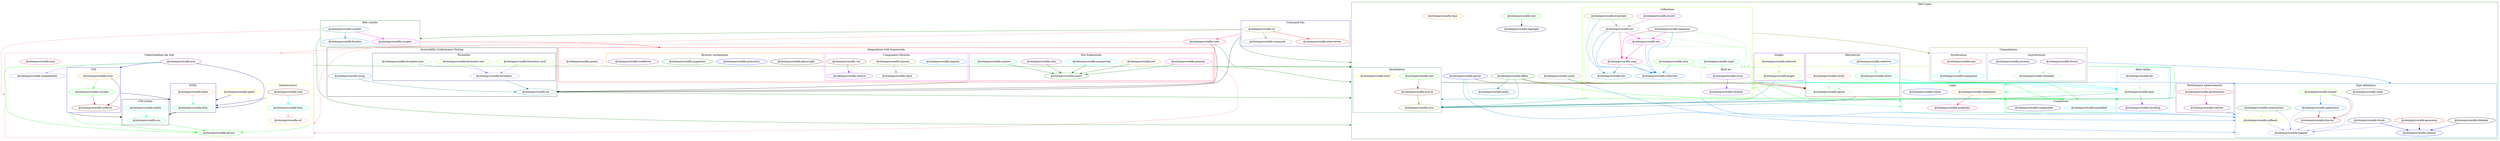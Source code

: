 // generated by package-dependency-graph
digraph {
  graph [compound=true];
  subgraph cluster_Accessibility_Conformance_Testing {
    _siteimprove_alfa_act _siteimprove_alfa_wcag;
    subgraph cluster_Formatter {
      _siteimprove_alfa_formatter _siteimprove_alfa_formatter_earl _siteimprove_alfa_formatter_json _siteimprove_alfa_formatter_sarif;

      label = "Formatter";
      color = "#00007f";
    }
  
    label = "Accessibility Conformance Testing";
    color = "#000000";
  }

  subgraph cluster_Command_line {
    _siteimprove_alfa_cli _siteimprove_alfa_command _siteimprove_alfa_interviewer;

    label = "Command line";
    color = "#0000ff";
  }

  subgraph cluster_Data_types {
    _siteimprove_alfa_affine _siteimprove_alfa_cache _siteimprove_alfa_highlight _siteimprove_alfa_math _siteimprove_alfa_parser _siteimprove_alfa_test _siteimprove_alfa_time;
    subgraph cluster_Serialization {
      _siteimprove_alfa_earl _siteimprove_alfa_json _siteimprove_alfa_json_ld _siteimprove_alfa_sarif;

      label = "Serialization";
      color = "#007f7f";
    }
  
    subgraph cluster_Type_definitions {
      _siteimprove_alfa_applicative _siteimprove_alfa_callback _siteimprove_alfa_clone _siteimprove_alfa_continuation _siteimprove_alfa_foldable _siteimprove_alfa_functor _siteimprove_alfa_generator _siteimprove_alfa_mapper _siteimprove_alfa_monad _siteimprove_alfa_reducer _siteimprove_alfa_thunk;

      label = "Type definitions";
      color = "#007fff";
    }
  
    subgraph cluster_Comparison {
      _siteimprove_alfa_comparable _siteimprove_alfa_equatable;

      label = "Comparison";
      color = "#00ff00";
    }
  
    subgraph cluster_Logic {
      _siteimprove_alfa_predicate _siteimprove_alfa_refinement _siteimprove_alfa_trilean;

      label = "Logic";
      color = "#00ff7f";
    }
  
    subgraph cluster_Hash_tables {
      _siteimprove_alfa_encoding _siteimprove_alfa_fnv _siteimprove_alfa_hash;

      label = "Hash tables";
      color = "#00ffff";
    }
  
    subgraph cluster_Alternatives {
      _siteimprove_alfa_either _siteimprove_alfa_option _siteimprove_alfa_result _siteimprove_alfa_selective;

      label = "Alternatives";
      color = "#7f0000";
    }
  
    subgraph cluster_Performance_measurements {
      _siteimprove_alfa_emitter _siteimprove_alfa_performance;

      label = "Performance measurements";
      color = "#7f007f";
    }
  
    subgraph cluster_Graphs {
      _siteimprove_alfa_graph _siteimprove_alfa_network;

      label = "Graphs";
      color = "#7f00ff";
    }
  
    subgraph cluster_Computations {
      
      subgraph cluster_Asynchronous {
        _siteimprove_alfa_future _siteimprove_alfa_promise _siteimprove_alfa_thenable;

        label = "Asynchronous";
        color = "#7f7f7f";
      }
    
      subgraph cluster_Synchronous {
        _siteimprove_alfa_lazy _siteimprove_alfa_trampoline;

        label = "Synchronous";
        color = "#7f7fff";
      }
    
      label = "Computations";
      color = "#7f7f00";
    }
  
    subgraph cluster_Collections {
      _siteimprove_alfa_bits _siteimprove_alfa_branched _siteimprove_alfa_collection _siteimprove_alfa_list _siteimprove_alfa_map _siteimprove_alfa_record _siteimprove_alfa_sequence _siteimprove_alfa_set _siteimprove_alfa_slice _siteimprove_alfa_tuple;
      subgraph cluster_Built_ins {
        _siteimprove_alfa_array _siteimprove_alfa_iterable;

        label = "Built ins";
        color = "#7fff7f";
      }
    
      label = "Collections";
      color = "#7fff00";
    }
  
    label = "Data types";
    color = "#007f00";
  }

  subgraph cluster_Integrations_with_frameworks {
    _siteimprove_alfa_jquery;
    subgraph cluster_Test_frameworks {
      _siteimprove_alfa_assert _siteimprove_alfa_chai _siteimprove_alfa_cypress _siteimprove_alfa_jasmine _siteimprove_alfa_jest _siteimprove_alfa_unexpected;

      label = "Test frameworks";
      color = "#ff007f";
    }
  
    subgraph cluster_Components_libraries {
      _siteimprove_alfa_angular _siteimprove_alfa_cheerio _siteimprove_alfa_enzyme _siteimprove_alfa_react _siteimprove_alfa_vue;

      label = "Components libraries";
      color = "#ff00ff";
    }
  
    subgraph cluster_Browser_automations {
      _siteimprove_alfa_playwright _siteimprove_alfa_protractor _siteimprove_alfa_puppeteer _siteimprove_alfa_webdriver;

      label = "Browser automations";
      color = "#ff7f00";
    }
  
    label = "Integrations with frameworks";
    color = "#ff0000";
  }

  subgraph cluster_Understanding_the_web {
    _siteimprove_alfa_aria _siteimprove_alfa_compatibility _siteimprove_alfa_device _siteimprove_alfa_iana _siteimprove_alfa_xpath;
    subgraph cluster_Infrastructure {
      _siteimprove_alfa_http _siteimprove_alfa_url _siteimprove_alfa_web;

      label = "Infrastructure";
      color = "#ffff00";
    }
  
    subgraph cluster_CSS_syntax {
      _siteimprove_alfa_css _siteimprove_alfa_media;

      label = "CSS syntax";
      color = "#000000";
    }
  
    subgraph cluster_HTML {
      _siteimprove_alfa_dom _siteimprove_alfa_table;

      label = "HTML";
      color = "#00007f";
    }
  
    subgraph cluster_CSS {
      _siteimprove_alfa_cascade _siteimprove_alfa_selector _siteimprove_alfa_style;

      label = "CSS";
      color = "#0000ff";
    }
  
    label = "Understanding the web";
    color = "#ff7f7f";
  }

  subgraph cluster_Web_crawler {
    _siteimprove_alfa_crawler _siteimprove_alfa_frontier _siteimprove_alfa_scraper;

    label = "Web crawler";
    color = "#007f00";
  }

  _siteimprove_alfa_act -> _siteimprove_alfa_applicative[color = "#007f00" ltail=cluster_Accessibility_Conformance_Testing lhead=cluster_Data_types]
  _siteimprove_alfa_affine -> _siteimprove_alfa_equatable[color = "#00ff00" lhead=cluster_Comparison]
  _siteimprove_alfa_affine -> _siteimprove_alfa_json[color = "#007f7f" lhead=cluster_Serialization]
  _siteimprove_alfa_affine -> _siteimprove_alfa_math[color = "#007f7f"]
  _siteimprove_alfa_affine -> _siteimprove_alfa_option[color = "#7f0000" lhead=cluster_Alternatives]
  _siteimprove_alfa_angular -> _siteimprove_alfa_device[color = "#ff7f7f" ltail=cluster_Integrations_with_frameworks lhead=cluster_Understanding_the_web]
  _siteimprove_alfa_angular -> _siteimprove_alfa_option[color = "#007f00" ltail=cluster_Integrations_with_frameworks lhead=cluster_Data_types]
  _siteimprove_alfa_applicative -> _siteimprove_alfa_functor[color = "#7f0000"]
  _siteimprove_alfa_applicative -> _siteimprove_alfa_mapper[color = "#7f7fff"]
  _siteimprove_alfa_aria -> _siteimprove_alfa_array[color = "#007f00" ltail=cluster_Understanding_the_web lhead=cluster_Data_types]
  _siteimprove_alfa_aria -> _siteimprove_alfa_compatibility[color = "#7f7fff"]
  _siteimprove_alfa_aria -> _siteimprove_alfa_device[color = "#00ff00"]
  _siteimprove_alfa_aria -> _siteimprove_alfa_dom[color = "#00007f" lhead=cluster_HTML]
  _siteimprove_alfa_aria -> _siteimprove_alfa_style[color = "#0000ff" lhead=cluster_CSS]
  _siteimprove_alfa_array -> _siteimprove_alfa_callback[color = "#007fff" ltail=cluster_Collections lhead=cluster_Type_definitions]
  _siteimprove_alfa_array -> _siteimprove_alfa_comparable[color = "#00ff00" ltail=cluster_Collections lhead=cluster_Comparison]
  _siteimprove_alfa_array -> _siteimprove_alfa_hash[color = "#00ffff" ltail=cluster_Collections lhead=cluster_Hash_tables]
  _siteimprove_alfa_array -> _siteimprove_alfa_iterable[color = "#7f00ff"]
  _siteimprove_alfa_array -> _siteimprove_alfa_json[color = "#007f7f" ltail=cluster_Collections lhead=cluster_Serialization]
  _siteimprove_alfa_array -> _siteimprove_alfa_option[color = "#7f0000" ltail=cluster_Collections lhead=cluster_Alternatives]
  _siteimprove_alfa_array -> _siteimprove_alfa_predicate[color = "#00ff7f" ltail=cluster_Collections lhead=cluster_Logic]
  _siteimprove_alfa_assert -> _siteimprove_alfa_act[color = "#000000" ltail=cluster_Integrations_with_frameworks lhead=cluster_Accessibility_Conformance_Testing]
  _siteimprove_alfa_branched -> _siteimprove_alfa_collection[color = "#007fff"]
  _siteimprove_alfa_branched -> _siteimprove_alfa_iterable[color = "#7fff7f" lhead=cluster_Built_ins]
  _siteimprove_alfa_branched -> _siteimprove_alfa_list[color = "#7f7f7f"]
  _siteimprove_alfa_cache -> _siteimprove_alfa_iterable[color = "#7fff00" lhead=cluster_Collections]
  _siteimprove_alfa_cache -> _siteimprove_alfa_mapper[color = "#007fff" lhead=cluster_Type_definitions]
  _siteimprove_alfa_cache -> _siteimprove_alfa_option[color = "#7f0000" lhead=cluster_Alternatives]
  _siteimprove_alfa_callback -> _siteimprove_alfa_mapper[color = "#7f7fff"]
  _siteimprove_alfa_cascade -> _siteimprove_alfa_css[color = "#000000" ltail=cluster_CSS lhead=cluster_CSS_syntax]
  _siteimprove_alfa_cascade -> _siteimprove_alfa_device[color = "#00ff00" ltail=cluster_CSS]
  _siteimprove_alfa_cascade -> _siteimprove_alfa_dom[color = "#00007f" ltail=cluster_CSS lhead=cluster_HTML]
  _siteimprove_alfa_cascade -> _siteimprove_alfa_selector[color = "#7f0000"]
  _siteimprove_alfa_chai -> _siteimprove_alfa_assert[color = "#007f00"]
  _siteimprove_alfa_cli -> _siteimprove_alfa_act[color = "#000000" ltail=cluster_Command_line lhead=cluster_Accessibility_Conformance_Testing]
  _siteimprove_alfa_cli -> _siteimprove_alfa_cache[color = "#007f00" ltail=cluster_Command_line lhead=cluster_Data_types]
  _siteimprove_alfa_cli -> _siteimprove_alfa_command[color = "#7f7f7f"]
  _siteimprove_alfa_cli -> _siteimprove_alfa_device[color = "#ff7f7f" ltail=cluster_Command_line lhead=cluster_Understanding_the_web]
  _siteimprove_alfa_cli -> _siteimprove_alfa_interviewer[color = "#ff0000"]
  _siteimprove_alfa_cli -> _siteimprove_alfa_rules[color = "#ff007f" ltail=cluster_Command_line]
  _siteimprove_alfa_cli -> _siteimprove_alfa_scraper[color = "#007f00" ltail=cluster_Command_line lhead=cluster_Web_crawler]
  _siteimprove_alfa_collection -> _siteimprove_alfa_iterable[color = "#7fff7f" lhead=cluster_Built_ins]
  _siteimprove_alfa_comparable -> _siteimprove_alfa_refinement[color = "#00ff7f" ltail=cluster_Comparison lhead=cluster_Logic]
  _siteimprove_alfa_continuation -> _siteimprove_alfa_callback[color = "#ffff00"]
  _siteimprove_alfa_continuation -> _siteimprove_alfa_mapper[color = "#7f7fff"]
  _siteimprove_alfa_crawler -> _siteimprove_alfa_dom[color = "#ff7f7f" ltail=cluster_Web_crawler lhead=cluster_Understanding_the_web]
  _siteimprove_alfa_crawler -> _siteimprove_alfa_frontier[color = "#007fff"]
  _siteimprove_alfa_crawler -> _siteimprove_alfa_mapper[color = "#007f00" ltail=cluster_Web_crawler lhead=cluster_Data_types]
  _siteimprove_alfa_crawler -> _siteimprove_alfa_scraper[color = "#ff00ff"]
  _siteimprove_alfa_css -> _siteimprove_alfa_device[color = "#00ff00" ltail=cluster_CSS_syntax]
  _siteimprove_alfa_cypress -> _siteimprove_alfa_assert[color = "#007f00"]
  _siteimprove_alfa_dom -> _siteimprove_alfa_css[color = "#000000" ltail=cluster_HTML lhead=cluster_CSS_syntax]
  _siteimprove_alfa_earl -> _siteimprove_alfa_json_ld[color = "#7f0000"]
  _siteimprove_alfa_earl -> _siteimprove_alfa_option[color = "#7f0000" ltail=cluster_Serialization lhead=cluster_Alternatives]
  _siteimprove_alfa_earl -> _siteimprove_alfa_refinement[color = "#00ff7f" ltail=cluster_Serialization lhead=cluster_Logic]
  _siteimprove_alfa_either -> _siteimprove_alfa_applicative[color = "#007fff" ltail=cluster_Alternatives lhead=cluster_Type_definitions]
  _siteimprove_alfa_either -> _siteimprove_alfa_equatable[color = "#00ff00" ltail=cluster_Alternatives lhead=cluster_Comparison]
  _siteimprove_alfa_either -> _siteimprove_alfa_hash[color = "#00ffff" ltail=cluster_Alternatives lhead=cluster_Hash_tables]
  _siteimprove_alfa_either -> _siteimprove_alfa_json[color = "#007f7f" ltail=cluster_Alternatives lhead=cluster_Serialization]
  _siteimprove_alfa_either -> _siteimprove_alfa_option[color = "#7fff7f"]
  _siteimprove_alfa_emitter -> _siteimprove_alfa_callback[color = "#007fff" ltail=cluster_Performance_measurements lhead=cluster_Type_definitions]
  _siteimprove_alfa_enzyme -> _siteimprove_alfa_react[color = "#7f7f7f"]
  _siteimprove_alfa_fnv -> _siteimprove_alfa_hash[color = "#7fff7f"]
  _siteimprove_alfa_foldable -> _siteimprove_alfa_reducer[color = "#0000ff"]
  _siteimprove_alfa_formatter -> _siteimprove_alfa_act[color = "#007f7f" ltail=cluster_Formatter]
  _siteimprove_alfa_formatter_earl -> _siteimprove_alfa_formatter[color = "#7f7fff"]
  _siteimprove_alfa_formatter_json -> _siteimprove_alfa_formatter[color = "#7f7fff"]
  _siteimprove_alfa_formatter_sarif -> _siteimprove_alfa_formatter[color = "#7f7fff"]
  _siteimprove_alfa_functor -> _siteimprove_alfa_mapper[color = "#7f7fff"]
  _siteimprove_alfa_future -> _siteimprove_alfa_applicative[color = "#007fff" ltail=cluster_Computations lhead=cluster_Type_definitions]
  _siteimprove_alfa_future -> _siteimprove_alfa_array[color = "#7fff00" ltail=cluster_Computations lhead=cluster_Collections]
  _siteimprove_alfa_future -> _siteimprove_alfa_thenable[color = "#7fff7f"]
  _siteimprove_alfa_generator -> _siteimprove_alfa_mapper[color = "#7f7fff"]
  _siteimprove_alfa_generator -> _siteimprove_alfa_reducer[color = "#0000ff"]
  _siteimprove_alfa_graph -> _siteimprove_alfa_equatable[color = "#00ff00" ltail=cluster_Graphs lhead=cluster_Comparison]
  _siteimprove_alfa_graph -> _siteimprove_alfa_hash[color = "#00ffff" ltail=cluster_Graphs lhead=cluster_Hash_tables]
  _siteimprove_alfa_graph -> _siteimprove_alfa_iterable[color = "#7fff00" ltail=cluster_Graphs lhead=cluster_Collections]
  _siteimprove_alfa_graph -> _siteimprove_alfa_json[color = "#007f7f" ltail=cluster_Graphs lhead=cluster_Serialization]
  _siteimprove_alfa_hash -> _siteimprove_alfa_encoding[color = "#7f00ff"]
  _siteimprove_alfa_hash -> _siteimprove_alfa_equatable[color = "#00ff00" ltail=cluster_Hash_tables lhead=cluster_Comparison]
  _siteimprove_alfa_hash -> _siteimprove_alfa_json[color = "#007f7f" ltail=cluster_Hash_tables lhead=cluster_Serialization]
  _siteimprove_alfa_hash -> _siteimprove_alfa_refinement[color = "#00ff7f" ltail=cluster_Hash_tables lhead=cluster_Logic]
  _siteimprove_alfa_http -> _siteimprove_alfa_url[color = "#ff7f7f"]
  _siteimprove_alfa_jasmine -> _siteimprove_alfa_assert[color = "#007f00"]
  _siteimprove_alfa_jest -> _siteimprove_alfa_assert[color = "#007f00"]
  _siteimprove_alfa_json_ld -> _siteimprove_alfa_json[color = "#7f7f00"]
  _siteimprove_alfa_lazy -> _siteimprove_alfa_equatable[color = "#00ff00" ltail=cluster_Computations lhead=cluster_Comparison]
  _siteimprove_alfa_lazy -> _siteimprove_alfa_json[color = "#007f7f" ltail=cluster_Computations lhead=cluster_Serialization]
  _siteimprove_alfa_lazy -> _siteimprove_alfa_trampoline[color = "#00ffff"]
  _siteimprove_alfa_list -> _siteimprove_alfa_array[color = "#7fff7f" lhead=cluster_Built_ins]
  _siteimprove_alfa_list -> _siteimprove_alfa_bits[color = "#007f7f"]
  _siteimprove_alfa_list -> _siteimprove_alfa_collection[color = "#007fff"]
  _siteimprove_alfa_list -> _siteimprove_alfa_map[color = "#ff007f"]
  _siteimprove_alfa_list -> _siteimprove_alfa_set[color = "#ff00ff"]
  _siteimprove_alfa_map -> _siteimprove_alfa_array[color = "#7fff7f" lhead=cluster_Built_ins]
  _siteimprove_alfa_map -> _siteimprove_alfa_bits[color = "#007f7f"]
  _siteimprove_alfa_map -> _siteimprove_alfa_collection[color = "#007fff"]
  _siteimprove_alfa_media -> _siteimprove_alfa_css[color = "#00ff7f"]
  _siteimprove_alfa_monad -> _siteimprove_alfa_applicative[color = "#007fff"]
  _siteimprove_alfa_monad -> _siteimprove_alfa_functor[color = "#7f0000"]
  _siteimprove_alfa_monad -> _siteimprove_alfa_mapper[color = "#7f7fff"]
  _siteimprove_alfa_network -> _siteimprove_alfa_graph[color = "#7fff00"]
  _siteimprove_alfa_option -> _siteimprove_alfa_predicate[color = "#00ff7f" ltail=cluster_Alternatives lhead=cluster_Logic]
  _siteimprove_alfa_parser -> _siteimprove_alfa_callback[color = "#007fff" lhead=cluster_Type_definitions]
  _siteimprove_alfa_parser -> _siteimprove_alfa_option[color = "#7f0000" lhead=cluster_Alternatives]
  _siteimprove_alfa_parser -> _siteimprove_alfa_predicate[color = "#00ff7f" lhead=cluster_Logic]
  _siteimprove_alfa_performance -> _siteimprove_alfa_emitter[color = "#7f007f"]
  _siteimprove_alfa_performance -> _siteimprove_alfa_json[color = "#007f7f" ltail=cluster_Performance_measurements lhead=cluster_Serialization]
  _siteimprove_alfa_predicate -> _siteimprove_alfa_callback[color = "#007fff" ltail=cluster_Logic lhead=cluster_Type_definitions]
  _siteimprove_alfa_predicate -> _siteimprove_alfa_equatable[color = "#00ff00" ltail=cluster_Logic lhead=cluster_Comparison]
  _siteimprove_alfa_record -> _siteimprove_alfa_iterable[color = "#7fff7f" lhead=cluster_Built_ins]
  _siteimprove_alfa_record -> _siteimprove_alfa_list[color = "#7f7f7f"]
  _siteimprove_alfa_refinement -> _siteimprove_alfa_predicate[color = "#ff007f"]
  _siteimprove_alfa_result -> _siteimprove_alfa_option[color = "#7fff7f"]
  _siteimprove_alfa_rules -> _siteimprove_alfa_act[color = "#000000" lhead=cluster_Accessibility_Conformance_Testing]
  _siteimprove_alfa_rules -> _siteimprove_alfa_affine[color = "#007f00" lhead=cluster_Data_types]
  _siteimprove_alfa_rules -> _siteimprove_alfa_aria[color = "#ff7f7f" lhead=cluster_Understanding_the_web]
  _siteimprove_alfa_scraper -> _siteimprove_alfa_puppeteer[color = "#ff0000" ltail=cluster_Web_crawler lhead=cluster_Integrations_with_frameworks]
  _siteimprove_alfa_selective -> _siteimprove_alfa_either[color = "#00ff7f"]
  _siteimprove_alfa_sequence -> _siteimprove_alfa_array[color = "#7fff7f" lhead=cluster_Built_ins]
  _siteimprove_alfa_sequence -> _siteimprove_alfa_collection[color = "#007fff"]
  _siteimprove_alfa_sequence -> _siteimprove_alfa_lazy[color = "#7f7f00" ltail=cluster_Collections lhead=cluster_Computations]
  _siteimprove_alfa_sequence -> _siteimprove_alfa_map[color = "#ff007f"]
  _siteimprove_alfa_sequence -> _siteimprove_alfa_set[color = "#ff00ff"]
  _siteimprove_alfa_set -> _siteimprove_alfa_array[color = "#7fff7f" lhead=cluster_Built_ins]
  _siteimprove_alfa_set -> _siteimprove_alfa_collection[color = "#007fff"]
  _siteimprove_alfa_set -> _siteimprove_alfa_map[color = "#ff007f"]
  _siteimprove_alfa_slice -> _siteimprove_alfa_array[color = "#7fff7f" lhead=cluster_Built_ins]
  _siteimprove_alfa_slice -> _siteimprove_alfa_collection[color = "#007fff"]
  _siteimprove_alfa_style -> _siteimprove_alfa_cascade[color = "#00ff00"]
  _siteimprove_alfa_style -> _siteimprove_alfa_selector[color = "#7f0000"]
  _siteimprove_alfa_table -> _siteimprove_alfa_dom[color = "#00ff7f"]
  _siteimprove_alfa_test -> _siteimprove_alfa_highlight[color = "#00007f"]
  _siteimprove_alfa_thenable -> _siteimprove_alfa_refinement[color = "#00ff7f" ltail=cluster_Computations lhead=cluster_Logic]
  _siteimprove_alfa_thunk -> _siteimprove_alfa_mapper[color = "#7f7fff"]
  _siteimprove_alfa_thunk -> _siteimprove_alfa_reducer[color = "#0000ff"]
  _siteimprove_alfa_trilean -> _siteimprove_alfa_iterable[color = "#7fff00" ltail=cluster_Logic lhead=cluster_Collections]
  _siteimprove_alfa_tuple -> _siteimprove_alfa_array[color = "#7fff7f" lhead=cluster_Built_ins]
  _siteimprove_alfa_unexpected -> _siteimprove_alfa_assert[color = "#007f00"]
  _siteimprove_alfa_vue -> _siteimprove_alfa_cheerio[color = "#7f00ff"]
  _siteimprove_alfa_wcag -> _siteimprove_alfa_act[color = "#007f7f"]
  _siteimprove_alfa_web -> _siteimprove_alfa_device[color = "#00ff00" ltail=cluster_Infrastructure]
  _siteimprove_alfa_web -> _siteimprove_alfa_dom[color = "#00007f" ltail=cluster_Infrastructure lhead=cluster_HTML]
  _siteimprove_alfa_web -> _siteimprove_alfa_http[color = "#00ffff"]
  _siteimprove_alfa_xpath -> _siteimprove_alfa_dom[color = "#00007f" lhead=cluster_HTML]

  _siteimprove_alfa_act[label = "@siteimprove/alfa-act", color = "#007f7f"]
  _siteimprove_alfa_applicative[label = "@siteimprove/alfa-applicative", color = "#007fff"]
  _siteimprove_alfa_earl[label = "@siteimprove/alfa-earl", color = "#00ff00"]
  _siteimprove_alfa_either[label = "@siteimprove/alfa-either", color = "#00ff7f"]
  _siteimprove_alfa_equatable[label = "@siteimprove/alfa-equatable", color = "#00ffff"]
  _siteimprove_alfa_functor[label = "@siteimprove/alfa-functor", color = "#7f0000"]
  _siteimprove_alfa_future[label = "@siteimprove/alfa-future", color = "#7f007f"]
  _siteimprove_alfa_iterable[label = "@siteimprove/alfa-iterable", color = "#7f00ff"]
  _siteimprove_alfa_json[label = "@siteimprove/alfa-json", color = "#7f7f00"]
  _siteimprove_alfa_list[label = "@siteimprove/alfa-list", color = "#7f7f7f"]
  _siteimprove_alfa_mapper[label = "@siteimprove/alfa-mapper", color = "#7f7fff"]
  _siteimprove_alfa_monad[label = "@siteimprove/alfa-monad", color = "#7fff00"]
  _siteimprove_alfa_option[label = "@siteimprove/alfa-option", color = "#7fff7f"]
  _siteimprove_alfa_performance[label = "@siteimprove/alfa-performance", color = "#ff0000"]
  _siteimprove_alfa_predicate[label = "@siteimprove/alfa-predicate", color = "#ff007f"]
  _siteimprove_alfa_record[label = "@siteimprove/alfa-record", color = "#ff00ff"]
  _siteimprove_alfa_refinement[label = "@siteimprove/alfa-refinement", color = "#ff7f00"]
  _siteimprove_alfa_result[label = "@siteimprove/alfa-result", color = "#ff7f7f"]
  _siteimprove_alfa_sarif[label = "@siteimprove/alfa-sarif", color = "#ffff00"]
  _siteimprove_alfa_sequence[label = "@siteimprove/alfa-sequence", color = "#000000"]
  _siteimprove_alfa_thunk[label = "@siteimprove/alfa-thunk", color = "#00007f"]
  _siteimprove_alfa_trilean[label = "@siteimprove/alfa-trilean", color = "#0000ff"]
  _siteimprove_alfa_affine[label = "@siteimprove/alfa-affine", color = "#007f00"]
  _siteimprove_alfa_math[label = "@siteimprove/alfa-math", color = "#007f7f"]
  _siteimprove_alfa_angular[label = "@siteimprove/alfa-angular", color = "#007fff"]
  _siteimprove_alfa_device[label = "@siteimprove/alfa-device", color = "#00ff00"]
  _siteimprove_alfa_dom[label = "@siteimprove/alfa-dom", color = "#00ff7f"]
  _siteimprove_alfa_http[label = "@siteimprove/alfa-http", color = "#00ffff"]
  _siteimprove_alfa_web[label = "@siteimprove/alfa-web", color = "#7f0000"]
  _siteimprove_alfa_aria[label = "@siteimprove/alfa-aria", color = "#7f007f"]
  _siteimprove_alfa_array[label = "@siteimprove/alfa-array", color = "#7f00ff"]
  _siteimprove_alfa_branched[label = "@siteimprove/alfa-branched", color = "#7f7f00"]
  _siteimprove_alfa_cache[label = "@siteimprove/alfa-cache", color = "#7f7f7f"]
  _siteimprove_alfa_compatibility[label = "@siteimprove/alfa-compatibility", color = "#7f7fff"]
  _siteimprove_alfa_graph[label = "@siteimprove/alfa-graph", color = "#7fff00"]
  _siteimprove_alfa_hash[label = "@siteimprove/alfa-hash", color = "#7fff7f"]
  _siteimprove_alfa_lazy[label = "@siteimprove/alfa-lazy", color = "#ff0000"]
  _siteimprove_alfa_map[label = "@siteimprove/alfa-map", color = "#ff007f"]
  _siteimprove_alfa_set[label = "@siteimprove/alfa-set", color = "#ff00ff"]
  _siteimprove_alfa_style[label = "@siteimprove/alfa-style", color = "#ff7f00"]
  _siteimprove_alfa_table[label = "@siteimprove/alfa-table", color = "#ff7f7f"]
  _siteimprove_alfa_callback[label = "@siteimprove/alfa-callback", color = "#ffff00"]
  _siteimprove_alfa_clone[label = "@siteimprove/alfa-clone", color = "#000000"]
  _siteimprove_alfa_comparable[label = "@siteimprove/alfa-comparable", color = "#00007f"]
  _siteimprove_alfa_reducer[label = "@siteimprove/alfa-reducer", color = "#0000ff"]
  _siteimprove_alfa_assert[label = "@siteimprove/alfa-assert", color = "#007f00"]
  _siteimprove_alfa_bits[label = "@siteimprove/alfa-bits", color = "#007f7f"]
  _siteimprove_alfa_collection[label = "@siteimprove/alfa-collection", color = "#007fff"]
  _siteimprove_alfa_cascade[label = "@siteimprove/alfa-cascade", color = "#00ff00"]
  _siteimprove_alfa_css[label = "@siteimprove/alfa-css", color = "#00ff7f"]
  _siteimprove_alfa_media[label = "@siteimprove/alfa-media", color = "#00ffff"]
  _siteimprove_alfa_selector[label = "@siteimprove/alfa-selector", color = "#7f0000"]
  _siteimprove_alfa_chai[label = "@siteimprove/alfa-chai", color = "#7f007f"]
  _siteimprove_alfa_cheerio[label = "@siteimprove/alfa-cheerio", color = "#7f00ff"]
  _siteimprove_alfa_cli[label = "@siteimprove/alfa-cli", color = "#7f7f00"]
  _siteimprove_alfa_command[label = "@siteimprove/alfa-command", color = "#7f7f7f"]
  _siteimprove_alfa_formatter[label = "@siteimprove/alfa-formatter", color = "#7f7fff"]
  _siteimprove_alfa_formatter_earl[label = "@siteimprove/alfa-formatter-earl", color = "#7fff00"]
  _siteimprove_alfa_formatter_json[label = "@siteimprove/alfa-formatter-json", color = "#7fff7f"]
  _siteimprove_alfa_interviewer[label = "@siteimprove/alfa-interviewer", color = "#ff0000"]
  _siteimprove_alfa_rules[label = "@siteimprove/alfa-rules", color = "#ff007f"]
  _siteimprove_alfa_scraper[label = "@siteimprove/alfa-scraper", color = "#ff00ff"]
  _siteimprove_alfa_time[label = "@siteimprove/alfa-time", color = "#ff7f00"]
  _siteimprove_alfa_url[label = "@siteimprove/alfa-url", color = "#ff7f7f"]
  _siteimprove_alfa_xpath[label = "@siteimprove/alfa-xpath", color = "#ffff00"]
  _siteimprove_alfa_foldable[label = "@siteimprove/alfa-foldable", color = "#000000"]
  _siteimprove_alfa_highlight[label = "@siteimprove/alfa-highlight", color = "#00007f"]
  _siteimprove_alfa_parser[label = "@siteimprove/alfa-parser", color = "#0000ff"]
  _siteimprove_alfa_continuation[label = "@siteimprove/alfa-continuation", color = "#007f00"]
  _siteimprove_alfa_crawler[label = "@siteimprove/alfa-crawler", color = "#007f7f"]
  _siteimprove_alfa_frontier[label = "@siteimprove/alfa-frontier", color = "#007fff"]
  _siteimprove_alfa_slice[label = "@siteimprove/alfa-slice", color = "#00ff00"]
  _siteimprove_alfa_cypress[label = "@siteimprove/alfa-cypress", color = "#00ff7f"]
  _siteimprove_alfa_trampoline[label = "@siteimprove/alfa-trampoline", color = "#00ffff"]
  _siteimprove_alfa_json_ld[label = "@siteimprove/alfa-json-ld", color = "#7f0000"]
  _siteimprove_alfa_emitter[label = "@siteimprove/alfa-emitter", color = "#7f007f"]
  _siteimprove_alfa_encoding[label = "@siteimprove/alfa-encoding", color = "#7f00ff"]
  _siteimprove_alfa_enzyme[label = "@siteimprove/alfa-enzyme", color = "#7f7f00"]
  _siteimprove_alfa_react[label = "@siteimprove/alfa-react", color = "#7f7f7f"]
  _siteimprove_alfa_fnv[label = "@siteimprove/alfa-fnv", color = "#7f7fff"]
  _siteimprove_alfa_formatter_sarif[label = "@siteimprove/alfa-formatter-sarif", color = "#7fff00"]
  _siteimprove_alfa_thenable[label = "@siteimprove/alfa-thenable", color = "#7fff7f"]
  _siteimprove_alfa_generator[label = "@siteimprove/alfa-generator", color = "#ff0000"]
  _siteimprove_alfa_iana[label = "@siteimprove/alfa-iana", color = "#ff007f"]
  _siteimprove_alfa_jasmine[label = "@siteimprove/alfa-jasmine", color = "#ff00ff"]
  _siteimprove_alfa_jest[label = "@siteimprove/alfa-jest", color = "#ff7f00"]
  _siteimprove_alfa_jquery[label = "@siteimprove/alfa-jquery", color = "#ff7f7f"]
  _siteimprove_alfa_network[label = "@siteimprove/alfa-network", color = "#ffff00"]
  _siteimprove_alfa_playwright[label = "@siteimprove/alfa-playwright", color = "#000000"]
  _siteimprove_alfa_promise[label = "@siteimprove/alfa-promise", color = "#00007f"]
  _siteimprove_alfa_protractor[label = "@siteimprove/alfa-protractor", color = "#0000ff"]
  _siteimprove_alfa_puppeteer[label = "@siteimprove/alfa-puppeteer", color = "#007f00"]
  _siteimprove_alfa_wcag[label = "@siteimprove/alfa-wcag", color = "#007f7f"]
  _siteimprove_alfa_selective[label = "@siteimprove/alfa-selective", color = "#007fff"]
  _siteimprove_alfa_test[label = "@siteimprove/alfa-test", color = "#00ff00"]
  _siteimprove_alfa_tuple[label = "@siteimprove/alfa-tuple", color = "#00ff7f"]
  _siteimprove_alfa_unexpected[label = "@siteimprove/alfa-unexpected", color = "#00ffff"]
  _siteimprove_alfa_vue[label = "@siteimprove/alfa-vue", color = "#7f0000"]
  _siteimprove_alfa_webdriver[label = "@siteimprove/alfa-webdriver", color = "#7f007f"]
}